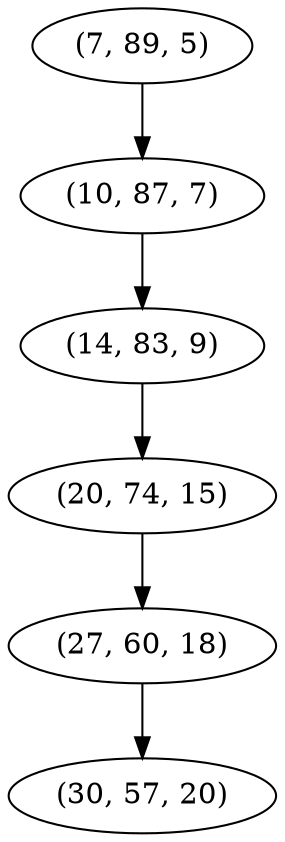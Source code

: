 digraph tree {
    "(7, 89, 5)";
    "(10, 87, 7)";
    "(14, 83, 9)";
    "(20, 74, 15)";
    "(27, 60, 18)";
    "(30, 57, 20)";
    "(7, 89, 5)" -> "(10, 87, 7)";
    "(10, 87, 7)" -> "(14, 83, 9)";
    "(14, 83, 9)" -> "(20, 74, 15)";
    "(20, 74, 15)" -> "(27, 60, 18)";
    "(27, 60, 18)" -> "(30, 57, 20)";
}
